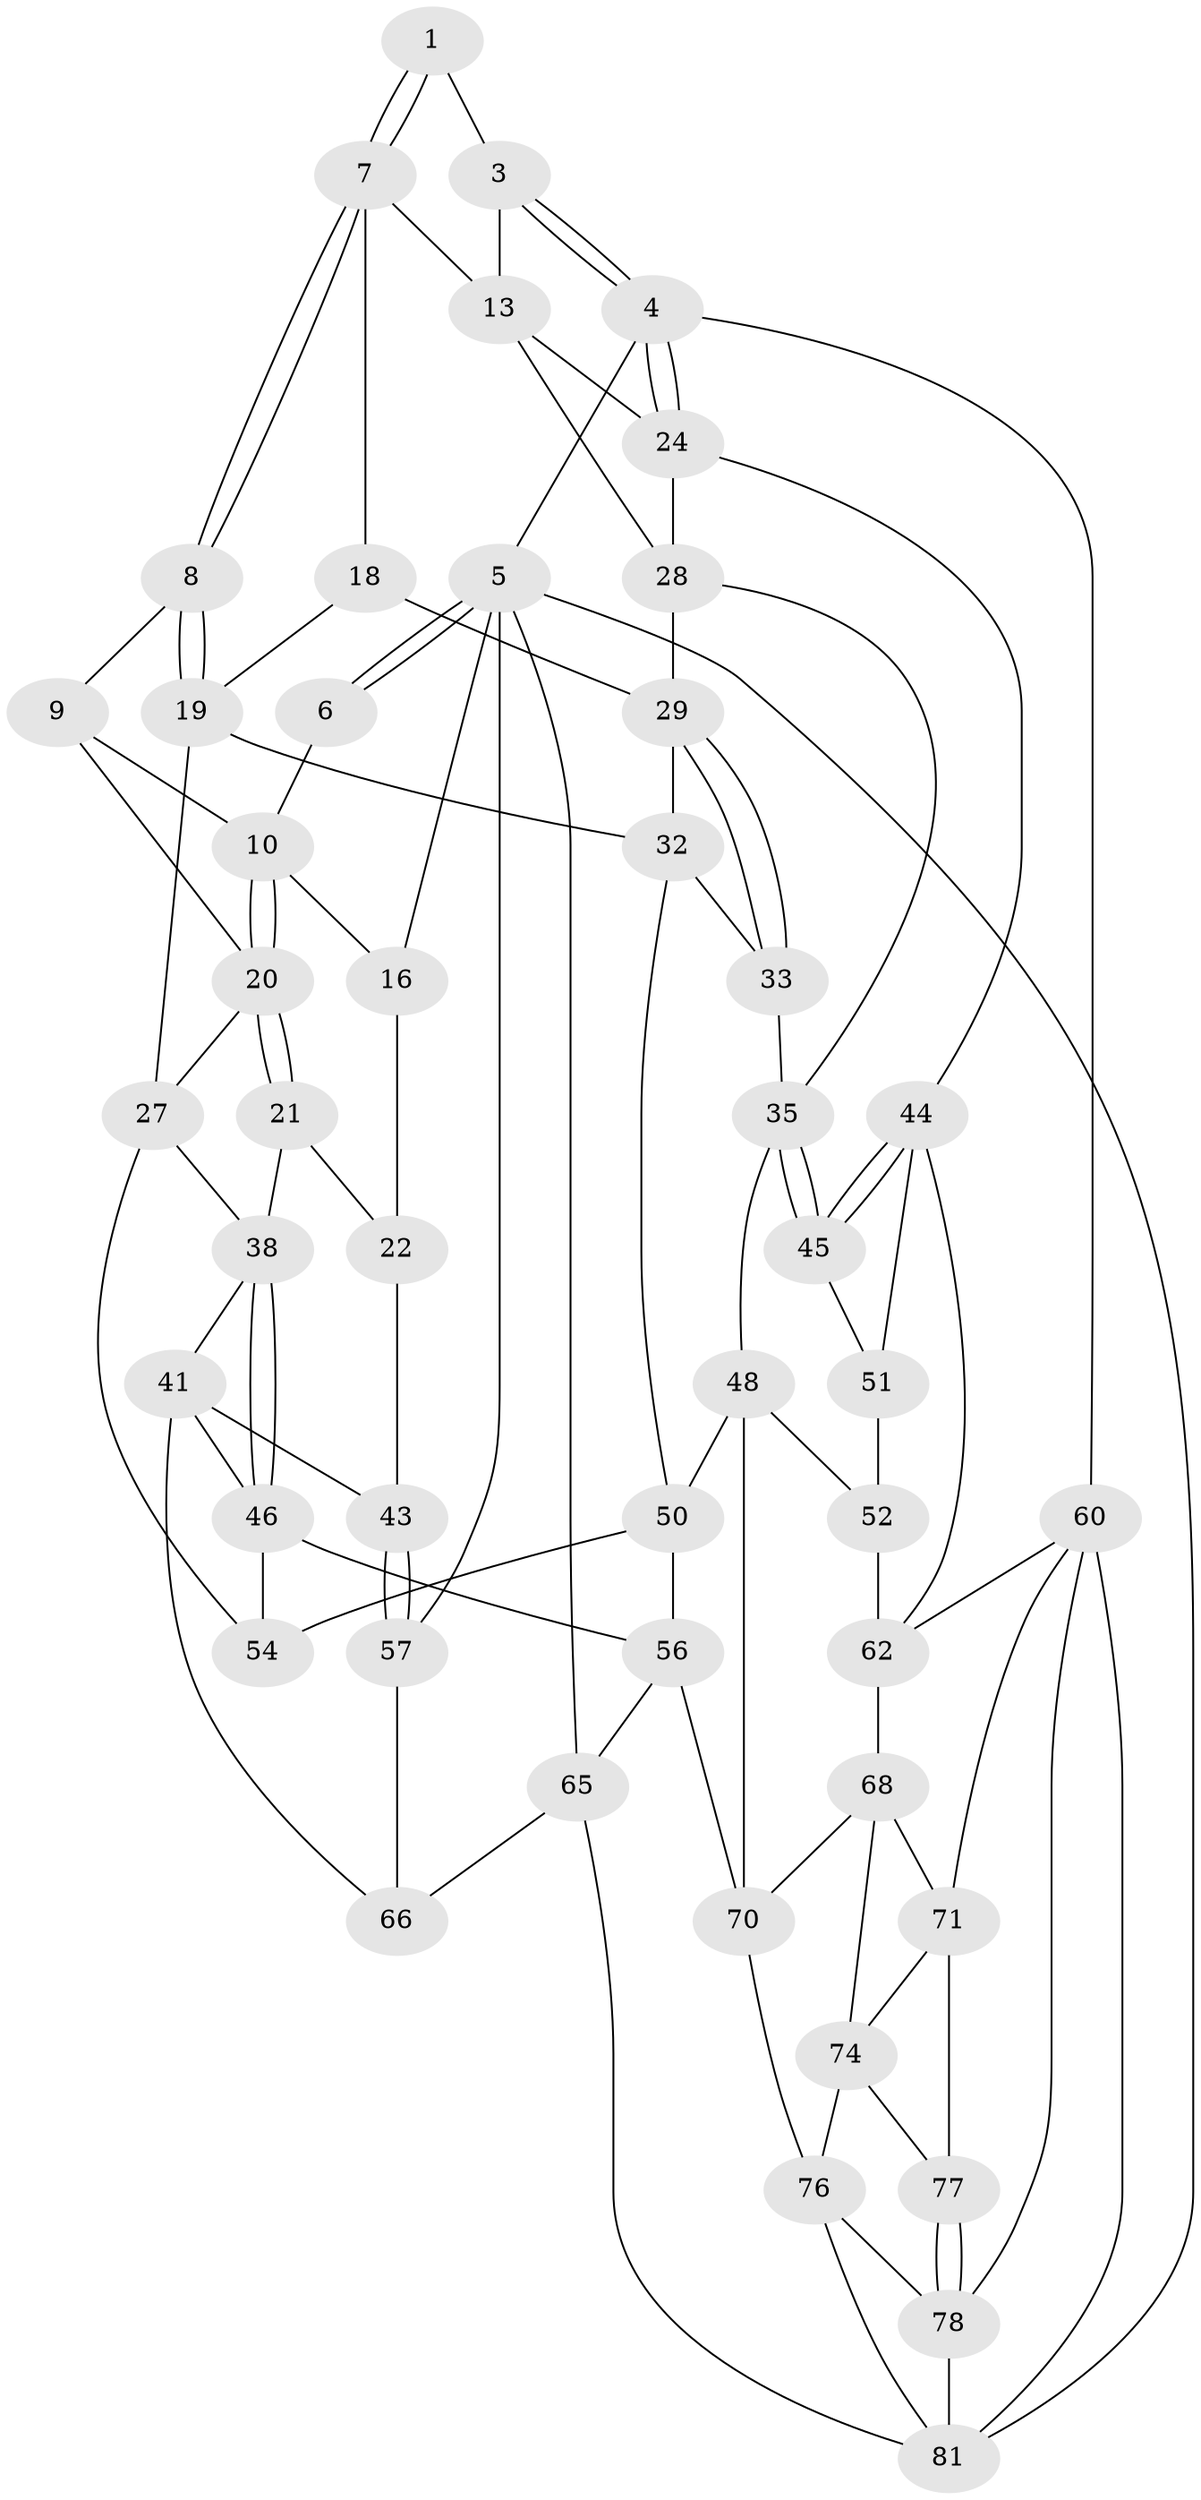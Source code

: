 // original degree distribution, {3: 0.024096385542168676, 4: 0.20481927710843373, 6: 0.1686746987951807, 5: 0.6024096385542169}
// Generated by graph-tools (version 1.1) at 2025/42/03/06/25 10:42:29]
// undirected, 48 vertices, 102 edges
graph export_dot {
graph [start="1"]
  node [color=gray90,style=filled];
  1 [pos="+0.7000602685509622+0",super="+2"];
  3 [pos="+1+0",super="+12"];
  4 [pos="+1+0"];
  5 [pos="+0+0",super="+59"];
  6 [pos="+0.2976572274157289+0"];
  7 [pos="+0.6955111265569359+0",super="+15"];
  8 [pos="+0.5098589510510959+0.13286000274029555"];
  9 [pos="+0.4008055152823637+0.11900156343686956"];
  10 [pos="+0.3985463478801522+0.11762446103591546",super="+11"];
  13 [pos="+0.9102241556565167+0.15598846987130643",super="+14"];
  16 [pos="+0.1554106796299801+0.19355655202061095",super="+17"];
  18 [pos="+0.6202644508519336+0.2045537964175081"];
  19 [pos="+0.5147170726857377+0.14691137310825422",super="+26"];
  20 [pos="+0.2154434774717741+0.2636175261578581",super="+23"];
  21 [pos="+0.1907908830869063+0.26547709565380306"];
  22 [pos="+0.18934670666871076+0.2642568057807013",super="+40"];
  24 [pos="+1+0.24743831107150357",super="+25"];
  27 [pos="+0.4505792152484153+0.3473759605509396",super="+37"];
  28 [pos="+0.7633417531790618+0.2268724676093612",super="+31"];
  29 [pos="+0.7384244658442498+0.24163715873407238",super="+30"];
  32 [pos="+0.5503860873943986+0.3951622930657615",super="+34"];
  33 [pos="+0.7250781289336925+0.3232468011437795"];
  35 [pos="+0.8741353435348387+0.3391097280543067",super="+36"];
  38 [pos="+0.2622641848783371+0.38573559253517903",super="+39"];
  41 [pos="+0.1343960434267677+0.5274615286196397",super="+42"];
  43 [pos="+0+0.5012048935664748"];
  44 [pos="+1+0.288510839034909",super="+55"];
  45 [pos="+0.903114602342021+0.455383113951137"];
  46 [pos="+0.28304999778042783+0.4797779371687995",super="+47"];
  48 [pos="+0.693119881188648+0.5149019442465842",super="+49"];
  50 [pos="+0.6024146769374478+0.5113067700542075",super="+53"];
  51 [pos="+0.9022163169357308+0.46670599739886337"];
  52 [pos="+0.8771738330182075+0.51355206117681"];
  54 [pos="+0.3482042901171567+0.49871098393798596"];
  56 [pos="+0.37091692402853693+0.6113543559043556",super="+64"];
  57 [pos="+0+0.6711211350875502",super="+58"];
  60 [pos="+1+1",super="+61"];
  62 [pos="+1+0.7912348645864897",super="+63"];
  65 [pos="+0.2682656102651639+0.8430984220943736",super="+83"];
  66 [pos="+0.24786472924538205+0.8262932828803509",super="+67"];
  68 [pos="+0.8758312317212503+0.6103563589657495",super="+69"];
  70 [pos="+0.6442592521774849+0.5668583006588918",super="+73"];
  71 [pos="+0.8902084497528464+0.8031745228370074",super="+72"];
  74 [pos="+0.689617954200753+0.6386660367193792",super="+75"];
  76 [pos="+0.49334527598426203+0.8219235800861614",super="+79"];
  77 [pos="+0.7285513946032992+0.8437550652071792"];
  78 [pos="+0.7034639138753898+0.937042033318602",super="+80"];
  81 [pos="+0.48793990895527745+1",super="+82"];
  1 -- 7;
  1 -- 7;
  1 -- 3 [weight=2];
  3 -- 4;
  3 -- 4;
  3 -- 13;
  4 -- 5;
  4 -- 24;
  4 -- 24;
  4 -- 60;
  5 -- 6;
  5 -- 6;
  5 -- 16;
  5 -- 81;
  5 -- 57;
  5 -- 65;
  6 -- 10;
  7 -- 8;
  7 -- 8;
  7 -- 18;
  7 -- 13;
  8 -- 9;
  8 -- 19;
  8 -- 19;
  9 -- 10;
  9 -- 20;
  10 -- 20;
  10 -- 20;
  10 -- 16;
  13 -- 24;
  13 -- 28;
  16 -- 22 [weight=2];
  18 -- 19;
  18 -- 29;
  19 -- 32;
  19 -- 27;
  20 -- 21;
  20 -- 21;
  20 -- 27;
  21 -- 22;
  21 -- 38;
  22 -- 43;
  24 -- 44;
  24 -- 28;
  27 -- 38;
  27 -- 54;
  28 -- 29;
  28 -- 35;
  29 -- 33;
  29 -- 33;
  29 -- 32;
  32 -- 33;
  32 -- 50;
  33 -- 35;
  35 -- 45;
  35 -- 45;
  35 -- 48;
  38 -- 46;
  38 -- 46;
  38 -- 41;
  41 -- 43;
  41 -- 66;
  41 -- 46;
  43 -- 57;
  43 -- 57;
  44 -- 45;
  44 -- 45;
  44 -- 51;
  44 -- 62;
  45 -- 51;
  46 -- 54;
  46 -- 56;
  48 -- 52;
  48 -- 50;
  48 -- 70;
  50 -- 56;
  50 -- 54;
  51 -- 52;
  52 -- 62;
  56 -- 65;
  56 -- 70;
  57 -- 66 [weight=2];
  60 -- 81;
  60 -- 62;
  60 -- 71;
  60 -- 78;
  62 -- 68;
  65 -- 66;
  65 -- 81;
  68 -- 74;
  68 -- 70;
  68 -- 71;
  70 -- 76;
  71 -- 77;
  71 -- 74;
  74 -- 76;
  74 -- 77;
  76 -- 81;
  76 -- 78;
  77 -- 78;
  77 -- 78;
  78 -- 81;
}
